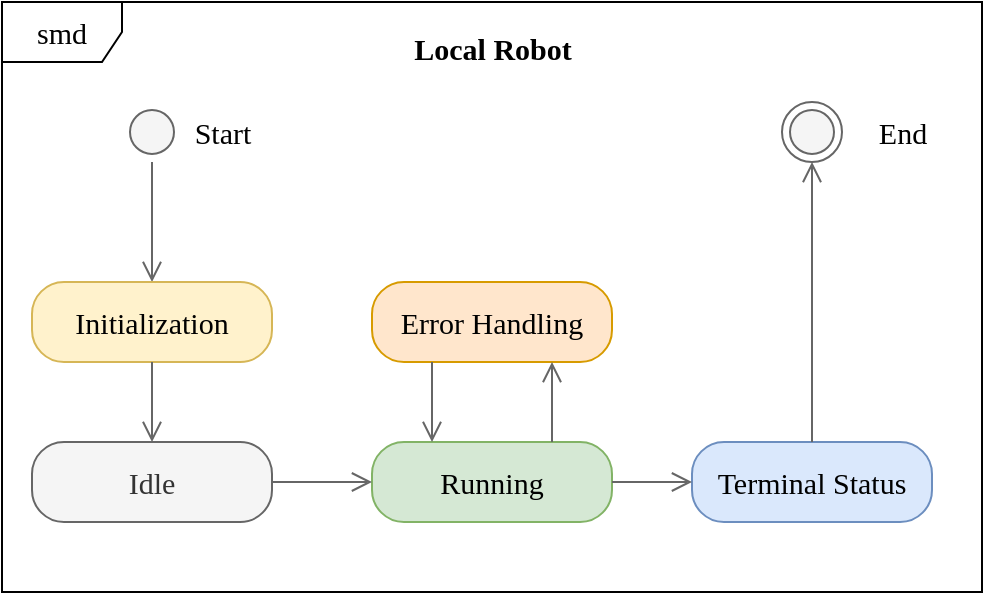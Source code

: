 <mxfile version="26.2.14">
  <diagram name="Page-1" id="h1aXrm5FS_1oXh-nC2EY">
    <mxGraphModel dx="921" dy="633" grid="1" gridSize="10" guides="1" tooltips="1" connect="1" arrows="1" fold="1" page="1" pageScale="1" pageWidth="850" pageHeight="1100" math="0" shadow="0">
      <root>
        <mxCell id="0" />
        <mxCell id="1" parent="0" />
        <mxCell id="dJOt1qtsqDQy8CdNZj8O-1" value="&lt;font face=&quot;Times New Roman&quot; style=&quot;font-size: 15px;&quot;&gt;smd&lt;/font&gt;" style="shape=umlFrame;whiteSpace=wrap;html=1;pointerEvents=0;" vertex="1" parent="1">
          <mxGeometry x="65" y="120" width="490" height="295" as="geometry" />
        </mxCell>
        <mxCell id="dJOt1qtsqDQy8CdNZj8O-2" value="" style="ellipse;html=1;shape=startState;fillColor=#f5f5f5;strokeColor=#666666;fontColor=#333333;" vertex="1" parent="1">
          <mxGeometry x="125" y="170" width="30" height="30" as="geometry" />
        </mxCell>
        <mxCell id="dJOt1qtsqDQy8CdNZj8O-3" value="" style="edgeStyle=orthogonalEdgeStyle;html=1;verticalAlign=bottom;endArrow=open;endSize=8;strokeColor=#666666;rounded=0;fillColor=#f5f5f5;" edge="1" source="dJOt1qtsqDQy8CdNZj8O-2" parent="1">
          <mxGeometry relative="1" as="geometry">
            <mxPoint x="140" y="260" as="targetPoint" />
          </mxGeometry>
        </mxCell>
        <mxCell id="dJOt1qtsqDQy8CdNZj8O-4" value="" style="ellipse;html=1;shape=endState;fillColor=#f5f5f5;strokeColor=#666666;fontColor=#333333;" vertex="1" parent="1">
          <mxGeometry x="455" y="170" width="30" height="30" as="geometry" />
        </mxCell>
        <mxCell id="dJOt1qtsqDQy8CdNZj8O-5" value="&lt;font face=&quot;Times New Roman&quot; style=&quot;font-size: 15px;&quot;&gt;Initialization&lt;/font&gt;" style="rounded=1;whiteSpace=wrap;html=1;arcSize=40;fillColor=#fff2cc;strokeColor=#d6b656;" vertex="1" parent="1">
          <mxGeometry x="80" y="260" width="120" height="40" as="geometry" />
        </mxCell>
        <mxCell id="dJOt1qtsqDQy8CdNZj8O-7" value="&lt;font face=&quot;Times New Roman&quot; style=&quot;font-size: 15px;&quot;&gt;Idle&lt;/font&gt;" style="rounded=1;whiteSpace=wrap;html=1;arcSize=40;fillColor=#f5f5f5;strokeColor=#666666;fontColor=#333333;" vertex="1" parent="1">
          <mxGeometry x="80" y="340" width="120" height="40" as="geometry" />
        </mxCell>
        <mxCell id="dJOt1qtsqDQy8CdNZj8O-8" value="&lt;font face=&quot;Times New Roman&quot; style=&quot;font-size: 15px;&quot;&gt;Running&lt;/font&gt;" style="rounded=1;whiteSpace=wrap;html=1;arcSize=40;fillColor=#d5e8d4;strokeColor=#82b366;" vertex="1" parent="1">
          <mxGeometry x="250" y="340" width="120" height="40" as="geometry" />
        </mxCell>
        <mxCell id="dJOt1qtsqDQy8CdNZj8O-9" value="&lt;font face=&quot;Times New Roman&quot; style=&quot;font-size: 15px;&quot;&gt;Local Robot&lt;/font&gt;" style="text;align=center;fontStyle=1;verticalAlign=middle;spacingLeft=3;spacingRight=3;strokeColor=none;rotatable=0;points=[[0,0.5],[1,0.5]];portConstraint=eastwest;html=1;" vertex="1" parent="1">
          <mxGeometry x="270" y="130" width="80" height="26" as="geometry" />
        </mxCell>
        <mxCell id="dJOt1qtsqDQy8CdNZj8O-10" value="&lt;font face=&quot;Times New Roman&quot; style=&quot;font-size: 15px;&quot;&gt;Error Handling&lt;/font&gt;" style="rounded=1;whiteSpace=wrap;html=1;arcSize=40;fillColor=#ffe6cc;strokeColor=#d79b00;" vertex="1" parent="1">
          <mxGeometry x="250" y="260" width="120" height="40" as="geometry" />
        </mxCell>
        <mxCell id="dJOt1qtsqDQy8CdNZj8O-11" value="&lt;font face=&quot;Times New Roman&quot; style=&quot;font-size: 15px;&quot;&gt;Terminal Status&lt;/font&gt;" style="rounded=1;whiteSpace=wrap;html=1;arcSize=40;fillColor=#dae8fc;strokeColor=#6c8ebf;" vertex="1" parent="1">
          <mxGeometry x="410" y="340" width="120" height="40" as="geometry" />
        </mxCell>
        <mxCell id="dJOt1qtsqDQy8CdNZj8O-13" value="" style="edgeStyle=orthogonalEdgeStyle;html=1;verticalAlign=bottom;endArrow=open;endSize=8;strokeColor=#666666;rounded=0;fillColor=#f5f5f5;exitX=0.5;exitY=1;exitDx=0;exitDy=0;entryX=0.5;entryY=0;entryDx=0;entryDy=0;" edge="1" parent="1" source="dJOt1qtsqDQy8CdNZj8O-5" target="dJOt1qtsqDQy8CdNZj8O-7">
          <mxGeometry relative="1" as="geometry">
            <mxPoint x="150" y="270" as="targetPoint" />
            <mxPoint x="150" y="210" as="sourcePoint" />
          </mxGeometry>
        </mxCell>
        <mxCell id="dJOt1qtsqDQy8CdNZj8O-14" value="" style="edgeStyle=orthogonalEdgeStyle;html=1;verticalAlign=bottom;endArrow=open;endSize=8;strokeColor=#666666;rounded=0;fillColor=#f5f5f5;exitX=1;exitY=0.5;exitDx=0;exitDy=0;entryX=0;entryY=0.5;entryDx=0;entryDy=0;" edge="1" parent="1" source="dJOt1qtsqDQy8CdNZj8O-7" target="dJOt1qtsqDQy8CdNZj8O-8">
          <mxGeometry relative="1" as="geometry">
            <mxPoint x="150" y="350" as="targetPoint" />
            <mxPoint x="150" y="310" as="sourcePoint" />
          </mxGeometry>
        </mxCell>
        <mxCell id="dJOt1qtsqDQy8CdNZj8O-15" value="" style="edgeStyle=orthogonalEdgeStyle;html=1;verticalAlign=bottom;endArrow=open;endSize=8;strokeColor=#666666;rounded=0;fillColor=#f5f5f5;exitX=0.75;exitY=0;exitDx=0;exitDy=0;entryX=0.75;entryY=1;entryDx=0;entryDy=0;" edge="1" parent="1" source="dJOt1qtsqDQy8CdNZj8O-8" target="dJOt1qtsqDQy8CdNZj8O-10">
          <mxGeometry relative="1" as="geometry">
            <mxPoint x="150" y="350" as="targetPoint" />
            <mxPoint x="150" y="310" as="sourcePoint" />
          </mxGeometry>
        </mxCell>
        <mxCell id="dJOt1qtsqDQy8CdNZj8O-16" value="" style="edgeStyle=orthogonalEdgeStyle;html=1;verticalAlign=bottom;endArrow=open;endSize=8;strokeColor=#666666;rounded=0;fillColor=#f5f5f5;exitX=1;exitY=0.5;exitDx=0;exitDy=0;entryX=0;entryY=0.5;entryDx=0;entryDy=0;" edge="1" parent="1" source="dJOt1qtsqDQy8CdNZj8O-8" target="dJOt1qtsqDQy8CdNZj8O-11">
          <mxGeometry relative="1" as="geometry">
            <mxPoint x="160" y="360" as="targetPoint" />
            <mxPoint x="160" y="320" as="sourcePoint" />
          </mxGeometry>
        </mxCell>
        <mxCell id="dJOt1qtsqDQy8CdNZj8O-17" value="" style="edgeStyle=orthogonalEdgeStyle;html=1;verticalAlign=bottom;endArrow=open;endSize=8;strokeColor=#666666;rounded=0;fillColor=#f5f5f5;exitX=0.25;exitY=1;exitDx=0;exitDy=0;entryX=0.25;entryY=0;entryDx=0;entryDy=0;" edge="1" parent="1" source="dJOt1qtsqDQy8CdNZj8O-10" target="dJOt1qtsqDQy8CdNZj8O-8">
          <mxGeometry relative="1" as="geometry">
            <mxPoint x="170" y="370" as="targetPoint" />
            <mxPoint x="170" y="330" as="sourcePoint" />
          </mxGeometry>
        </mxCell>
        <mxCell id="dJOt1qtsqDQy8CdNZj8O-18" value="" style="edgeStyle=orthogonalEdgeStyle;html=1;verticalAlign=bottom;endArrow=open;endSize=8;strokeColor=#666666;rounded=0;fillColor=#f5f5f5;exitX=0.5;exitY=0;exitDx=0;exitDy=0;entryX=0.5;entryY=1;entryDx=0;entryDy=0;" edge="1" parent="1" source="dJOt1qtsqDQy8CdNZj8O-11" target="dJOt1qtsqDQy8CdNZj8O-4">
          <mxGeometry relative="1" as="geometry">
            <mxPoint x="150" y="270" as="targetPoint" />
            <mxPoint x="150" y="210" as="sourcePoint" />
          </mxGeometry>
        </mxCell>
        <mxCell id="dJOt1qtsqDQy8CdNZj8O-19" value="&lt;font face=&quot;Times New Roman&quot; style=&quot;font-size: 15px;&quot;&gt;Start&lt;/font&gt;" style="text;html=1;align=center;verticalAlign=middle;resizable=0;points=[];autosize=1;strokeColor=none;fillColor=none;" vertex="1" parent="1">
          <mxGeometry x="150" y="170" width="50" height="30" as="geometry" />
        </mxCell>
        <mxCell id="dJOt1qtsqDQy8CdNZj8O-20" value="&lt;font face=&quot;Times New Roman&quot; style=&quot;font-size: 15px;&quot;&gt;End&lt;/font&gt;" style="text;html=1;align=center;verticalAlign=middle;resizable=0;points=[];autosize=1;strokeColor=none;fillColor=none;" vertex="1" parent="1">
          <mxGeometry x="490" y="170" width="50" height="30" as="geometry" />
        </mxCell>
      </root>
    </mxGraphModel>
  </diagram>
</mxfile>
